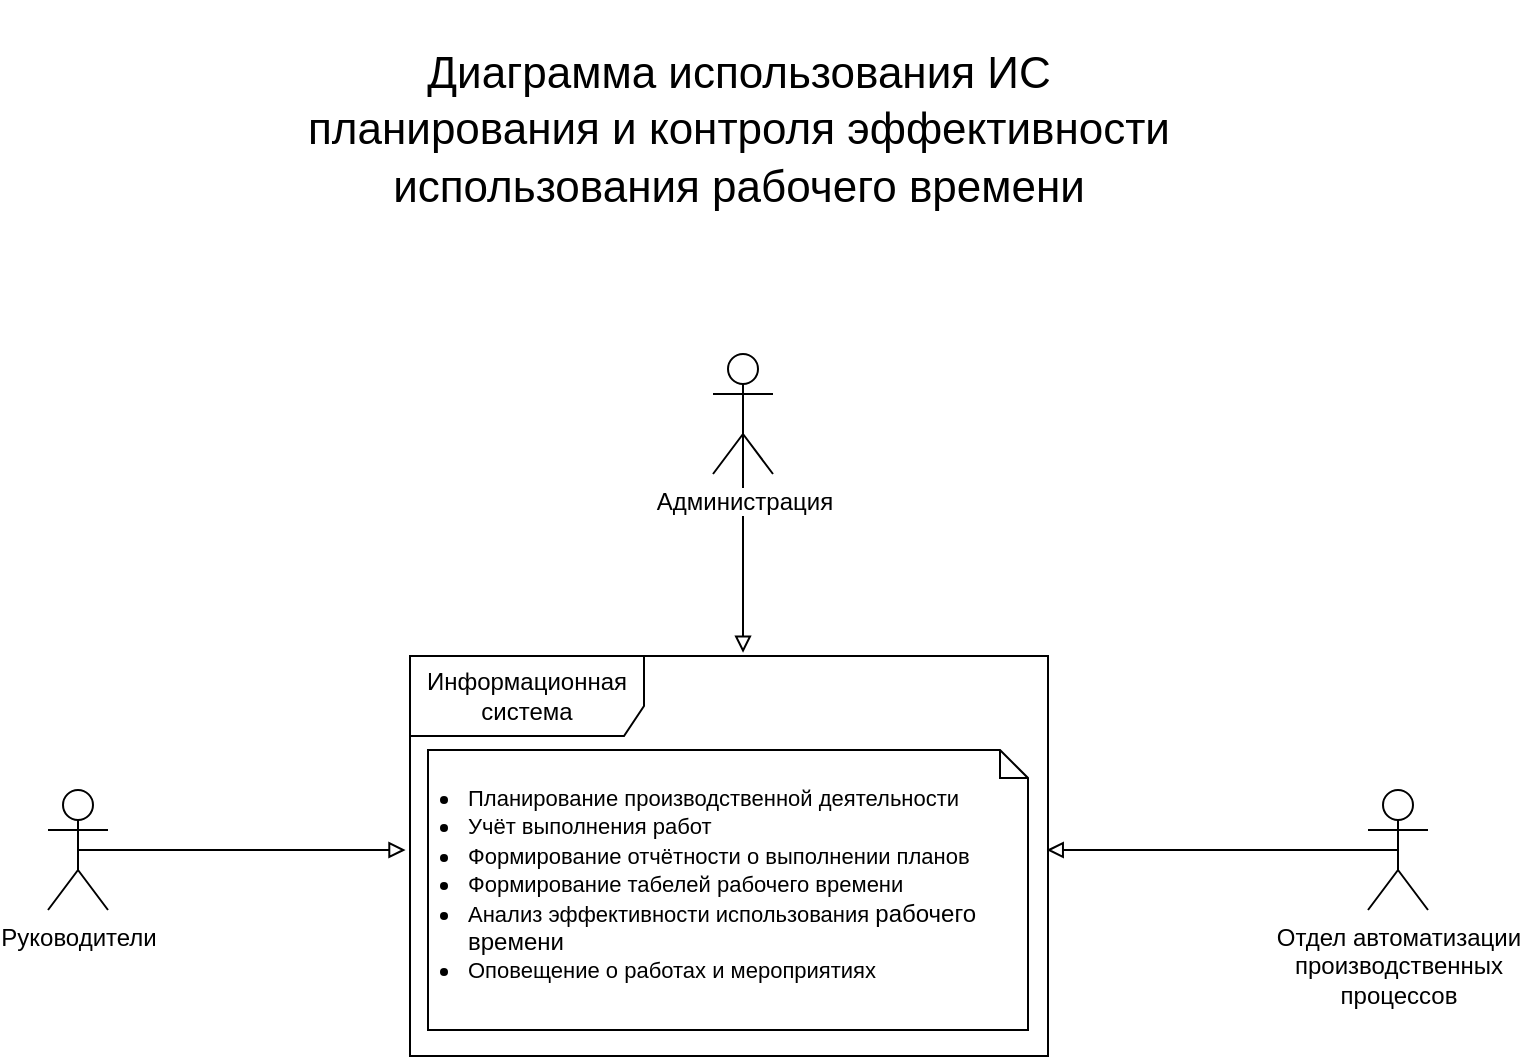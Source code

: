 <mxfile pages="1" version="11.2.9" type="github"><diagram id="gUE6pGylA50wFAgbZBSj" name="Страница 1"><mxGraphModel dx="1422" dy="790" grid="1" gridSize="10" guides="1" tooltips="1" connect="1" arrows="1" fold="1" page="1" pageScale="1" pageWidth="1169" pageHeight="827" math="0" shadow="0"><root><mxCell id="0"/><mxCell id="1" parent="0"/><mxCell id="TS9M7SAcHuEJVFybEGZB-22" style="edgeStyle=orthogonalEdgeStyle;rounded=0;orthogonalLoop=1;jettySize=auto;html=1;exitX=0.5;exitY=0.5;exitDx=0;exitDy=0;exitPerimeter=0;entryX=-0.007;entryY=0.485;entryDx=0;entryDy=0;entryPerimeter=0;endArrow=block;endFill=0;" parent="1" source="TS9M7SAcHuEJVFybEGZB-1" target="TS9M7SAcHuEJVFybEGZB-2" edge="1"><mxGeometry relative="1" as="geometry"/></mxCell><mxCell id="TS9M7SAcHuEJVFybEGZB-1" value="Руководители" style="shape=umlActor;verticalLabelPosition=bottom;labelBackgroundColor=#ffffff;verticalAlign=top;html=1;" parent="1" vertex="1"><mxGeometry x="290" y="480" width="30" height="60" as="geometry"/></mxCell><mxCell id="TS9M7SAcHuEJVFybEGZB-2" value="Информационная система" style="shape=umlFrame;whiteSpace=wrap;html=1;width=117;height=40;" parent="1" vertex="1"><mxGeometry x="471" y="413" width="319" height="200" as="geometry"/></mxCell><mxCell id="TS9M7SAcHuEJVFybEGZB-3" value="&lt;p style=&quot;line-height: 130%; font-size: 22px;&quot;&gt;Диаграмма использования ИС&lt;br style=&quot;font-size: 22px;&quot;&gt;планирования и контроля эффективности &lt;br style=&quot;font-size: 22px;&quot;&gt;использования рабочего времени&lt;/p&gt;" style="text;strokeColor=none;fillColor=none;html=1;fontSize=22;fontStyle=0;verticalAlign=middle;align=center;" parent="1" vertex="1"><mxGeometry x="350" y="100" width="570" height="100" as="geometry"/></mxCell><mxCell id="TS9M7SAcHuEJVFybEGZB-23" style="edgeStyle=orthogonalEdgeStyle;rounded=0;orthogonalLoop=1;jettySize=auto;html=1;exitX=0.5;exitY=0.5;exitDx=0;exitDy=0;exitPerimeter=0;endArrow=block;endFill=0;entryX=0.522;entryY=-0.008;entryDx=0;entryDy=0;entryPerimeter=0;" parent="1" source="TS9M7SAcHuEJVFybEGZB-6" target="TS9M7SAcHuEJVFybEGZB-2" edge="1"><mxGeometry relative="1" as="geometry"><mxPoint x="647" y="423" as="targetPoint"/></mxGeometry></mxCell><mxCell id="TS9M7SAcHuEJVFybEGZB-6" value="Администрация" style="shape=umlActor;verticalLabelPosition=bottom;labelBackgroundColor=#ffffff;verticalAlign=top;html=1;" parent="1" vertex="1"><mxGeometry x="622.5" y="262" width="30" height="60" as="geometry"/></mxCell><mxCell id="TS9M7SAcHuEJVFybEGZB-24" style="edgeStyle=orthogonalEdgeStyle;rounded=0;orthogonalLoop=1;jettySize=auto;html=1;exitX=0.5;exitY=0.5;exitDx=0;exitDy=0;exitPerimeter=0;entryX=0.998;entryY=0.485;entryDx=0;entryDy=0;entryPerimeter=0;endArrow=block;endFill=0;" parent="1" source="TS9M7SAcHuEJVFybEGZB-16" target="TS9M7SAcHuEJVFybEGZB-2" edge="1"><mxGeometry relative="1" as="geometry"/></mxCell><mxCell id="TS9M7SAcHuEJVFybEGZB-16" value="Отдел автоматизации&lt;br&gt;производственных&lt;br&gt;процессов" style="shape=umlActor;verticalLabelPosition=bottom;labelBackgroundColor=#ffffff;verticalAlign=top;html=1;" parent="1" vertex="1"><mxGeometry x="950" y="480" width="30" height="60" as="geometry"/></mxCell><mxCell id="TS9M7SAcHuEJVFybEGZB-26" value="&lt;blockquote style=&quot;line-height: 120%&quot;&gt;&lt;/blockquote&gt;&lt;blockquote style=&quot;margin: 0 0 0 40px ; border: none ; padding: 0px&quot;&gt;&lt;/blockquote&gt;&lt;ul&gt;&lt;li&gt;&lt;span style=&quot;font-size: 11px ; white-space: nowrap&quot;&gt;Планирование производственной деятельности&lt;/span&gt;&lt;/li&gt;&lt;li&gt;&lt;span style=&quot;font-size: 11px ; white-space: nowrap&quot;&gt;Учёт выполнения работ&lt;/span&gt;&lt;/li&gt;&lt;li&gt;&lt;span style=&quot;font-size: 11px ; white-space: nowrap&quot;&gt;Формирование отчётности о выполнении планов&lt;/span&gt;&lt;/li&gt;&lt;li&gt;&lt;span style=&quot;font-size: 11px ; white-space: nowrap&quot;&gt;Формирование табелей рабочего времени&lt;/span&gt;&lt;/li&gt;&lt;li&gt;&lt;span style=&quot;font-size: 11px ; white-space: nowrap ; line-height: 100%&quot;&gt;Анализ эффективности использования&amp;nbsp;&lt;/span&gt;&lt;span&gt;рабочего времени&lt;/span&gt;&lt;/li&gt;&lt;li&gt;&lt;span&gt;&lt;font style=&quot;font-size: 11px&quot;&gt;Оповещение о работах и мероприятиях&lt;/font&gt;&lt;/span&gt;&lt;/li&gt;&lt;/ul&gt;&lt;blockquote style=&quot;margin: 0 0 0 40px ; border: none ; padding: 0px&quot;&gt;&lt;/blockquote&gt;&lt;blockquote style=&quot;margin: 0 0 0 40px ; border: none ; padding: 0px&quot;&gt;&lt;/blockquote&gt;&lt;blockquote style=&quot;line-height: 120%&quot;&gt;&lt;/blockquote&gt;&lt;blockquote style=&quot;line-height: 120%&quot;&gt;&lt;/blockquote&gt;" style="shape=note;whiteSpace=wrap;html=1;size=14;verticalAlign=top;align=left;spacingTop=0;spacingLeft=-20;spacingRight=80;spacing=0;" parent="1" vertex="1"><mxGeometry x="480" y="460" width="300" height="140" as="geometry"/></mxCell></root></mxGraphModel></diagram></mxfile>